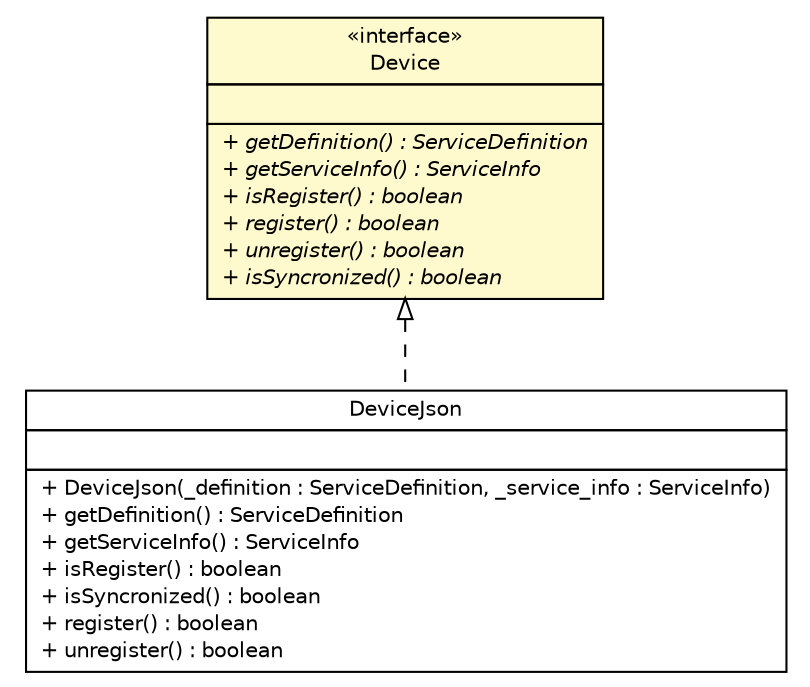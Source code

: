 #!/usr/local/bin/dot
#
# Class diagram 
# Generated by UMLGraph version 5.1 (http://www.umlgraph.org/)
#

digraph G {
	edge [fontname="Helvetica",fontsize=10,labelfontname="Helvetica",labelfontsize=10];
	node [fontname="Helvetica",fontsize=10,shape=plaintext];
	nodesep=0.25;
	ranksep=0.5;
	// com.connectlife.coreserver.environment.device.Device
	c1860 [label=<<table title="com.connectlife.coreserver.environment.device.Device" border="0" cellborder="1" cellspacing="0" cellpadding="2" port="p" bgcolor="lemonChiffon" href="./Device.html">
		<tr><td><table border="0" cellspacing="0" cellpadding="1">
<tr><td align="center" balign="center"> &#171;interface&#187; </td></tr>
<tr><td align="center" balign="center"> Device </td></tr>
		</table></td></tr>
		<tr><td><table border="0" cellspacing="0" cellpadding="1">
<tr><td align="left" balign="left">  </td></tr>
		</table></td></tr>
		<tr><td><table border="0" cellspacing="0" cellpadding="1">
<tr><td align="left" balign="left"><font face="Helvetica-Oblique" point-size="10.0"> + getDefinition() : ServiceDefinition </font></td></tr>
<tr><td align="left" balign="left"><font face="Helvetica-Oblique" point-size="10.0"> + getServiceInfo() : ServiceInfo </font></td></tr>
<tr><td align="left" balign="left"><font face="Helvetica-Oblique" point-size="10.0"> + isRegister() : boolean </font></td></tr>
<tr><td align="left" balign="left"><font face="Helvetica-Oblique" point-size="10.0"> + register() : boolean </font></td></tr>
<tr><td align="left" balign="left"><font face="Helvetica-Oblique" point-size="10.0"> + unregister() : boolean </font></td></tr>
<tr><td align="left" balign="left"><font face="Helvetica-Oblique" point-size="10.0"> + isSyncronized() : boolean </font></td></tr>
		</table></td></tr>
		</table>>, fontname="Helvetica", fontcolor="black", fontsize=10.0];
	// com.connectlife.coreserver.environment.device.DeviceJson
	c1864 [label=<<table title="com.connectlife.coreserver.environment.device.DeviceJson" border="0" cellborder="1" cellspacing="0" cellpadding="2" port="p" href="./DeviceJson.html">
		<tr><td><table border="0" cellspacing="0" cellpadding="1">
<tr><td align="center" balign="center"> DeviceJson </td></tr>
		</table></td></tr>
		<tr><td><table border="0" cellspacing="0" cellpadding="1">
<tr><td align="left" balign="left">  </td></tr>
		</table></td></tr>
		<tr><td><table border="0" cellspacing="0" cellpadding="1">
<tr><td align="left" balign="left"> + DeviceJson(_definition : ServiceDefinition, _service_info : ServiceInfo) </td></tr>
<tr><td align="left" balign="left"> + getDefinition() : ServiceDefinition </td></tr>
<tr><td align="left" balign="left"> + getServiceInfo() : ServiceInfo </td></tr>
<tr><td align="left" balign="left"> + isRegister() : boolean </td></tr>
<tr><td align="left" balign="left"> + isSyncronized() : boolean </td></tr>
<tr><td align="left" balign="left"> + register() : boolean </td></tr>
<tr><td align="left" balign="left"> + unregister() : boolean </td></tr>
		</table></td></tr>
		</table>>, fontname="Helvetica", fontcolor="black", fontsize=10.0];
	//com.connectlife.coreserver.environment.device.DeviceJson implements com.connectlife.coreserver.environment.device.Device
	c1860:p -> c1864:p [dir=back,arrowtail=empty,style=dashed];
}

